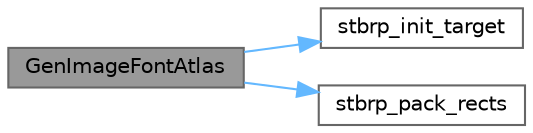 digraph "GenImageFontAtlas"
{
 // LATEX_PDF_SIZE
  bgcolor="transparent";
  edge [fontname=Helvetica,fontsize=10,labelfontname=Helvetica,labelfontsize=10];
  node [fontname=Helvetica,fontsize=10,shape=box,height=0.2,width=0.4];
  rankdir="LR";
  Node1 [id="Node000001",label="GenImageFontAtlas",height=0.2,width=0.4,color="gray40", fillcolor="grey60", style="filled", fontcolor="black",tooltip=" "];
  Node1 -> Node2 [id="edge5_Node000001_Node000002",color="steelblue1",style="solid",tooltip=" "];
  Node2 [id="Node000002",label="stbrp_init_target",height=0.2,width=0.4,color="grey40", fillcolor="white", style="filled",URL="$_classes_2lib_2external_2stb__rect__pack_8h.html#a8b32f5ad458f614f5d419ef26cef5b3c",tooltip=" "];
  Node1 -> Node3 [id="edge6_Node000001_Node000003",color="steelblue1",style="solid",tooltip=" "];
  Node3 [id="Node000003",label="stbrp_pack_rects",height=0.2,width=0.4,color="grey40", fillcolor="white", style="filled",URL="$_classes_2lib_2external_2stb__rect__pack_8h.html#af038ae1b98573f24736c9a3eed0478ba",tooltip=" "];
}
